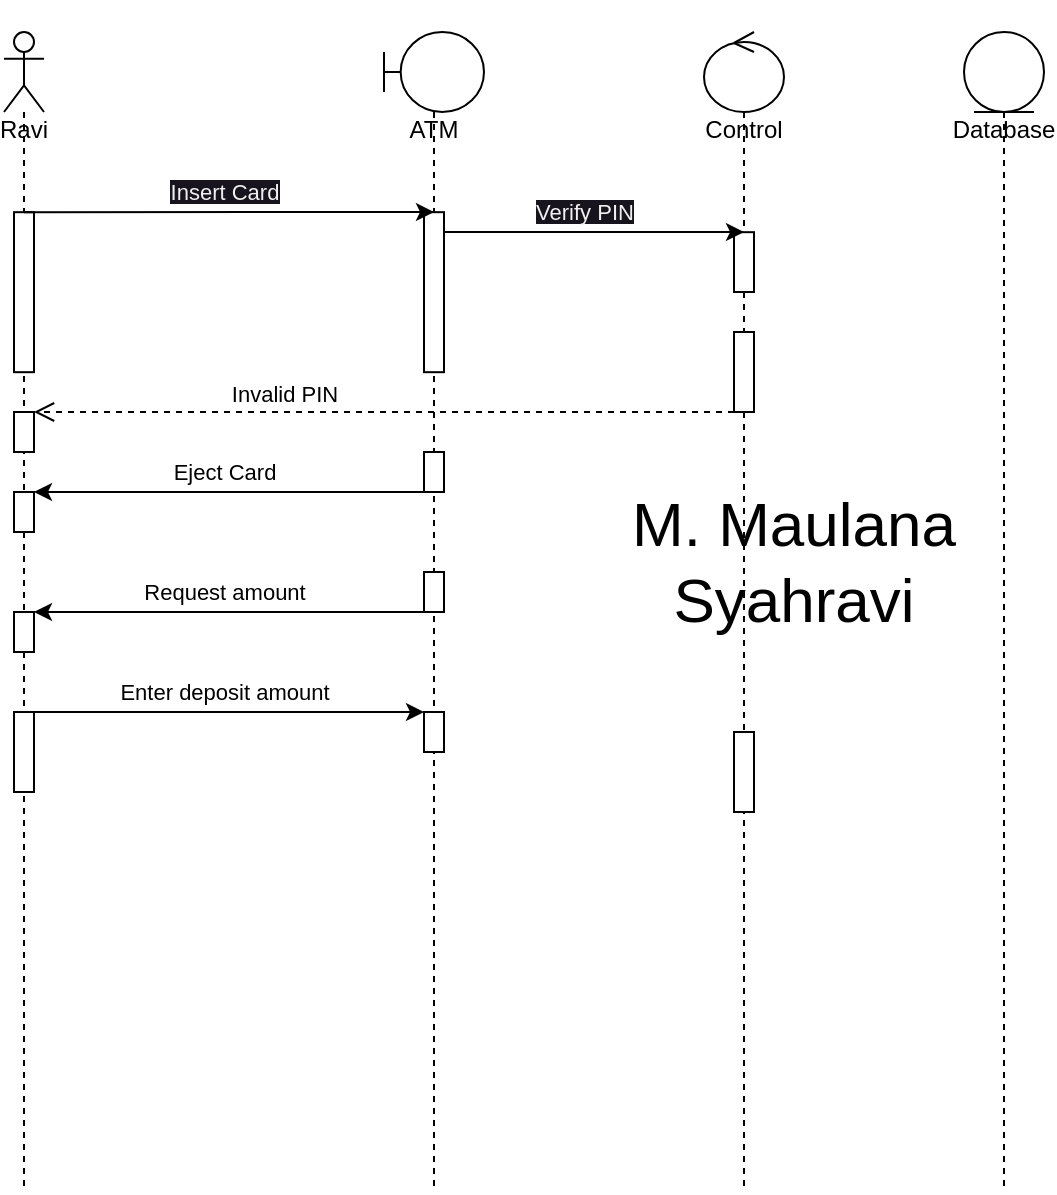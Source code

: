 <mxfile version="21.3.8" type="github">
  <diagram name="Page-1" id="WjMBkJJPQpSqSkIfeY3f">
    <mxGraphModel dx="989" dy="570" grid="1" gridSize="10" guides="1" tooltips="1" connect="1" arrows="1" fold="1" page="1" pageScale="1" pageWidth="827" pageHeight="1169" math="0" shadow="0">
      <root>
        <mxCell id="0" />
        <mxCell id="1" parent="0" />
        <mxCell id="84X2IRTjCP7X7yZshzVJ-6" value="&lt;br&gt;&lt;br&gt;&lt;br&gt;&lt;br&gt;Ravi" style="shape=umlLifeline;perimeter=lifelinePerimeter;whiteSpace=wrap;html=1;container=1;dropTarget=0;collapsible=0;recursiveResize=0;outlineConnect=0;portConstraint=eastwest;newEdgeStyle={&quot;edgeStyle&quot;:&quot;elbowEdgeStyle&quot;,&quot;elbow&quot;:&quot;vertical&quot;,&quot;curved&quot;:0,&quot;rounded&quot;:0};participant=umlActor;" vertex="1" parent="1">
          <mxGeometry x="260" y="320" width="20" height="580" as="geometry" />
        </mxCell>
        <mxCell id="84X2IRTjCP7X7yZshzVJ-12" value="" style="html=1;points=[];perimeter=orthogonalPerimeter;outlineConnect=0;targetShapes=umlLifeline;portConstraint=eastwest;newEdgeStyle={&quot;edgeStyle&quot;:&quot;elbowEdgeStyle&quot;,&quot;elbow&quot;:&quot;vertical&quot;,&quot;curved&quot;:0,&quot;rounded&quot;:0};" vertex="1" parent="84X2IRTjCP7X7yZshzVJ-6">
          <mxGeometry x="5" y="90.09" width="10" height="80" as="geometry" />
        </mxCell>
        <mxCell id="84X2IRTjCP7X7yZshzVJ-21" value="" style="html=1;points=[];perimeter=orthogonalPerimeter;outlineConnect=0;targetShapes=umlLifeline;portConstraint=eastwest;newEdgeStyle={&quot;edgeStyle&quot;:&quot;elbowEdgeStyle&quot;,&quot;elbow&quot;:&quot;vertical&quot;,&quot;curved&quot;:0,&quot;rounded&quot;:0};" vertex="1" parent="84X2IRTjCP7X7yZshzVJ-6">
          <mxGeometry x="5" y="190" width="10" height="20" as="geometry" />
        </mxCell>
        <mxCell id="84X2IRTjCP7X7yZshzVJ-24" value="" style="html=1;points=[];perimeter=orthogonalPerimeter;outlineConnect=0;targetShapes=umlLifeline;portConstraint=eastwest;newEdgeStyle={&quot;edgeStyle&quot;:&quot;elbowEdgeStyle&quot;,&quot;elbow&quot;:&quot;vertical&quot;,&quot;curved&quot;:0,&quot;rounded&quot;:0};" vertex="1" parent="84X2IRTjCP7X7yZshzVJ-6">
          <mxGeometry x="5" y="230" width="10" height="20" as="geometry" />
        </mxCell>
        <mxCell id="84X2IRTjCP7X7yZshzVJ-32" value="" style="html=1;points=[];perimeter=orthogonalPerimeter;outlineConnect=0;targetShapes=umlLifeline;portConstraint=eastwest;newEdgeStyle={&quot;edgeStyle&quot;:&quot;elbowEdgeStyle&quot;,&quot;elbow&quot;:&quot;vertical&quot;,&quot;curved&quot;:0,&quot;rounded&quot;:0};" vertex="1" parent="84X2IRTjCP7X7yZshzVJ-6">
          <mxGeometry x="5" y="290" width="10" height="20" as="geometry" />
        </mxCell>
        <mxCell id="84X2IRTjCP7X7yZshzVJ-34" value="" style="html=1;points=[];perimeter=orthogonalPerimeter;outlineConnect=0;targetShapes=umlLifeline;portConstraint=eastwest;newEdgeStyle={&quot;edgeStyle&quot;:&quot;elbowEdgeStyle&quot;,&quot;elbow&quot;:&quot;vertical&quot;,&quot;curved&quot;:0,&quot;rounded&quot;:0};" vertex="1" parent="84X2IRTjCP7X7yZshzVJ-6">
          <mxGeometry x="5" y="340" width="10" height="40" as="geometry" />
        </mxCell>
        <mxCell id="84X2IRTjCP7X7yZshzVJ-7" value="&lt;br&gt;&lt;br&gt;&lt;br&gt;&lt;br&gt;ATM" style="shape=umlLifeline;perimeter=lifelinePerimeter;whiteSpace=wrap;html=1;container=1;dropTarget=0;collapsible=0;recursiveResize=0;outlineConnect=0;portConstraint=eastwest;newEdgeStyle={&quot;edgeStyle&quot;:&quot;elbowEdgeStyle&quot;,&quot;elbow&quot;:&quot;vertical&quot;,&quot;curved&quot;:0,&quot;rounded&quot;:0};participant=umlBoundary;" vertex="1" parent="1">
          <mxGeometry x="450" y="320" width="50" height="580" as="geometry" />
        </mxCell>
        <mxCell id="84X2IRTjCP7X7yZshzVJ-10" value="" style="html=1;points=[];perimeter=orthogonalPerimeter;outlineConnect=0;targetShapes=umlLifeline;portConstraint=eastwest;newEdgeStyle={&quot;edgeStyle&quot;:&quot;elbowEdgeStyle&quot;,&quot;elbow&quot;:&quot;vertical&quot;,&quot;curved&quot;:0,&quot;rounded&quot;:0};" vertex="1" parent="84X2IRTjCP7X7yZshzVJ-7">
          <mxGeometry x="20" y="90.09" width="10" height="80" as="geometry" />
        </mxCell>
        <mxCell id="84X2IRTjCP7X7yZshzVJ-22" value="" style="html=1;points=[];perimeter=orthogonalPerimeter;outlineConnect=0;targetShapes=umlLifeline;portConstraint=eastwest;newEdgeStyle={&quot;edgeStyle&quot;:&quot;elbowEdgeStyle&quot;,&quot;elbow&quot;:&quot;vertical&quot;,&quot;curved&quot;:0,&quot;rounded&quot;:0};" vertex="1" parent="84X2IRTjCP7X7yZshzVJ-7">
          <mxGeometry x="20" y="210" width="10" height="20" as="geometry" />
        </mxCell>
        <mxCell id="84X2IRTjCP7X7yZshzVJ-29" value="" style="html=1;points=[];perimeter=orthogonalPerimeter;outlineConnect=0;targetShapes=umlLifeline;portConstraint=eastwest;newEdgeStyle={&quot;edgeStyle&quot;:&quot;elbowEdgeStyle&quot;,&quot;elbow&quot;:&quot;vertical&quot;,&quot;curved&quot;:0,&quot;rounded&quot;:0};" vertex="1" parent="84X2IRTjCP7X7yZshzVJ-7">
          <mxGeometry x="20" y="270" width="10" height="20" as="geometry" />
        </mxCell>
        <mxCell id="84X2IRTjCP7X7yZshzVJ-36" value="" style="html=1;points=[];perimeter=orthogonalPerimeter;outlineConnect=0;targetShapes=umlLifeline;portConstraint=eastwest;newEdgeStyle={&quot;edgeStyle&quot;:&quot;elbowEdgeStyle&quot;,&quot;elbow&quot;:&quot;vertical&quot;,&quot;curved&quot;:0,&quot;rounded&quot;:0};" vertex="1" parent="84X2IRTjCP7X7yZshzVJ-7">
          <mxGeometry x="20" y="340" width="10" height="20" as="geometry" />
        </mxCell>
        <mxCell id="84X2IRTjCP7X7yZshzVJ-8" value="&lt;br&gt;&lt;br&gt;&lt;br&gt;&lt;br&gt;Control" style="shape=umlLifeline;perimeter=lifelinePerimeter;whiteSpace=wrap;html=1;container=1;dropTarget=0;collapsible=0;recursiveResize=0;outlineConnect=0;portConstraint=eastwest;newEdgeStyle={&quot;edgeStyle&quot;:&quot;elbowEdgeStyle&quot;,&quot;elbow&quot;:&quot;vertical&quot;,&quot;curved&quot;:0,&quot;rounded&quot;:0};participant=umlControl;" vertex="1" parent="1">
          <mxGeometry x="610" y="320" width="40" height="580" as="geometry" />
        </mxCell>
        <mxCell id="84X2IRTjCP7X7yZshzVJ-13" value="" style="html=1;points=[];perimeter=orthogonalPerimeter;outlineConnect=0;targetShapes=umlLifeline;portConstraint=eastwest;newEdgeStyle={&quot;edgeStyle&quot;:&quot;elbowEdgeStyle&quot;,&quot;elbow&quot;:&quot;vertical&quot;,&quot;curved&quot;:0,&quot;rounded&quot;:0};" vertex="1" parent="84X2IRTjCP7X7yZshzVJ-8">
          <mxGeometry x="15" y="100.09" width="10" height="29.91" as="geometry" />
        </mxCell>
        <mxCell id="84X2IRTjCP7X7yZshzVJ-15" value="" style="html=1;points=[];perimeter=orthogonalPerimeter;outlineConnect=0;targetShapes=umlLifeline;portConstraint=eastwest;newEdgeStyle={&quot;edgeStyle&quot;:&quot;elbowEdgeStyle&quot;,&quot;elbow&quot;:&quot;vertical&quot;,&quot;curved&quot;:0,&quot;rounded&quot;:0};" vertex="1" parent="84X2IRTjCP7X7yZshzVJ-8">
          <mxGeometry x="15" y="150" width="10" height="40" as="geometry" />
        </mxCell>
        <mxCell id="84X2IRTjCP7X7yZshzVJ-38" value="" style="html=1;points=[];perimeter=orthogonalPerimeter;outlineConnect=0;targetShapes=umlLifeline;portConstraint=eastwest;newEdgeStyle={&quot;edgeStyle&quot;:&quot;elbowEdgeStyle&quot;,&quot;elbow&quot;:&quot;vertical&quot;,&quot;curved&quot;:0,&quot;rounded&quot;:0};" vertex="1" parent="84X2IRTjCP7X7yZshzVJ-8">
          <mxGeometry x="15" y="350" width="10" height="40" as="geometry" />
        </mxCell>
        <mxCell id="84X2IRTjCP7X7yZshzVJ-9" value="&lt;br&gt;&lt;br&gt;&lt;br&gt;&lt;br&gt;Database" style="shape=umlLifeline;perimeter=lifelinePerimeter;whiteSpace=wrap;html=1;container=1;dropTarget=0;collapsible=0;recursiveResize=0;outlineConnect=0;portConstraint=eastwest;newEdgeStyle={&quot;edgeStyle&quot;:&quot;elbowEdgeStyle&quot;,&quot;elbow&quot;:&quot;vertical&quot;,&quot;curved&quot;:0,&quot;rounded&quot;:0};participant=umlEntity;" vertex="1" parent="1">
          <mxGeometry x="740" y="320" width="40" height="580" as="geometry" />
        </mxCell>
        <mxCell id="84X2IRTjCP7X7yZshzVJ-17" value="Invalid PIN" style="html=1;verticalAlign=bottom;endArrow=open;dashed=1;endSize=8;edgeStyle=elbowEdgeStyle;elbow=vertical;curved=0;rounded=0;" edge="1" source="84X2IRTjCP7X7yZshzVJ-15" parent="1" target="84X2IRTjCP7X7yZshzVJ-21">
          <mxGeometry x="0.286" relative="1" as="geometry">
            <mxPoint x="430" y="525" as="targetPoint" />
            <Array as="points">
              <mxPoint x="560" y="510" />
            </Array>
            <mxPoint as="offset" />
          </mxGeometry>
        </mxCell>
        <mxCell id="84X2IRTjCP7X7yZshzVJ-25" value="Eject Card" style="edgeStyle=elbowEdgeStyle;rounded=0;orthogonalLoop=1;jettySize=auto;html=1;elbow=vertical;curved=0;" edge="1" parent="1" source="84X2IRTjCP7X7yZshzVJ-22" target="84X2IRTjCP7X7yZshzVJ-24">
          <mxGeometry x="0.026" y="-10" relative="1" as="geometry">
            <Array as="points">
              <mxPoint x="373" y="550" />
            </Array>
            <mxPoint as="offset" />
          </mxGeometry>
        </mxCell>
        <mxCell id="84X2IRTjCP7X7yZshzVJ-33" value="Request amount" style="edgeStyle=elbowEdgeStyle;rounded=0;orthogonalLoop=1;jettySize=auto;html=1;elbow=vertical;curved=0;endArrow=classic;endFill=1;" edge="1" parent="1" source="84X2IRTjCP7X7yZshzVJ-29" target="84X2IRTjCP7X7yZshzVJ-32">
          <mxGeometry x="0.026" y="-10" relative="1" as="geometry">
            <Array as="points">
              <mxPoint x="410" y="610" />
            </Array>
            <mxPoint as="offset" />
          </mxGeometry>
        </mxCell>
        <mxCell id="84X2IRTjCP7X7yZshzVJ-37" value="Enter deposit amount" style="edgeStyle=elbowEdgeStyle;rounded=0;orthogonalLoop=1;jettySize=auto;html=1;elbow=vertical;curved=0;" edge="1" parent="1" source="84X2IRTjCP7X7yZshzVJ-34" target="84X2IRTjCP7X7yZshzVJ-36">
          <mxGeometry x="-0.026" y="10" relative="1" as="geometry">
            <Array as="points">
              <mxPoint x="370" y="660" />
            </Array>
            <mxPoint as="offset" />
          </mxGeometry>
        </mxCell>
        <mxCell id="84X2IRTjCP7X7yZshzVJ-39" value="&lt;span style=&quot;caret-color: rgb(240, 240, 240); color: rgb(240, 240, 240); font-family: Helvetica; font-size: 11px; font-style: normal; font-variant-caps: normal; font-weight: 400; letter-spacing: normal; text-align: center; text-indent: 0px; text-transform: none; word-spacing: 0px; -webkit-text-stroke-width: 0px; background-color: rgb(24, 20, 29); text-decoration: none; float: none; display: inline !important;&quot;&gt;Verify PIN&lt;/span&gt;" style="edgeStyle=elbowEdgeStyle;rounded=0;orthogonalLoop=1;jettySize=auto;html=1;elbow=vertical;curved=0;" edge="1" parent="1" source="84X2IRTjCP7X7yZshzVJ-10" target="84X2IRTjCP7X7yZshzVJ-13">
          <mxGeometry x="-0.067" y="10" relative="1" as="geometry">
            <Array as="points">
              <mxPoint x="560" y="420" />
            </Array>
            <mxPoint as="offset" />
          </mxGeometry>
        </mxCell>
        <mxCell id="84X2IRTjCP7X7yZshzVJ-40" value="&lt;span style=&quot;caret-color: rgb(240, 240, 240); color: rgb(240, 240, 240); font-family: Helvetica; font-size: 11px; font-style: normal; font-variant-caps: normal; font-weight: 400; letter-spacing: normal; text-align: center; text-indent: 0px; text-transform: none; word-spacing: 0px; -webkit-text-stroke-width: 0px; background-color: rgb(24, 20, 29); text-decoration: none; float: none; display: inline !important;&quot;&gt;Insert Card&lt;/span&gt;" style="edgeStyle=elbowEdgeStyle;rounded=0;orthogonalLoop=1;jettySize=auto;html=1;elbow=vertical;curved=0;" edge="1" parent="1" source="84X2IRTjCP7X7yZshzVJ-12" target="84X2IRTjCP7X7yZshzVJ-10">
          <mxGeometry x="-0.024" y="10" relative="1" as="geometry">
            <Array as="points">
              <mxPoint x="420" y="410" />
            </Array>
            <mxPoint as="offset" />
          </mxGeometry>
        </mxCell>
        <mxCell id="84X2IRTjCP7X7yZshzVJ-41" value="&lt;font style=&quot;font-size: 31px;&quot;&gt;M. Maulana Syahravi&lt;/font&gt;" style="text;html=1;strokeColor=none;fillColor=none;align=center;verticalAlign=middle;whiteSpace=wrap;rounded=0;" vertex="1" parent="1">
          <mxGeometry x="560" y="550" width="190" height="70" as="geometry" />
        </mxCell>
      </root>
    </mxGraphModel>
  </diagram>
</mxfile>
